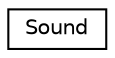 digraph "Graphical Class Hierarchy"
{
 // LATEX_PDF_SIZE
  edge [fontname="Helvetica",fontsize="10",labelfontname="Helvetica",labelfontsize="10"];
  node [fontname="Helvetica",fontsize="10",shape=record];
  rankdir="LR";
  Node0 [label="Sound",height=0.2,width=0.4,color="black", fillcolor="white", style="filled",URL="$structSound.html",tooltip=" "];
}
